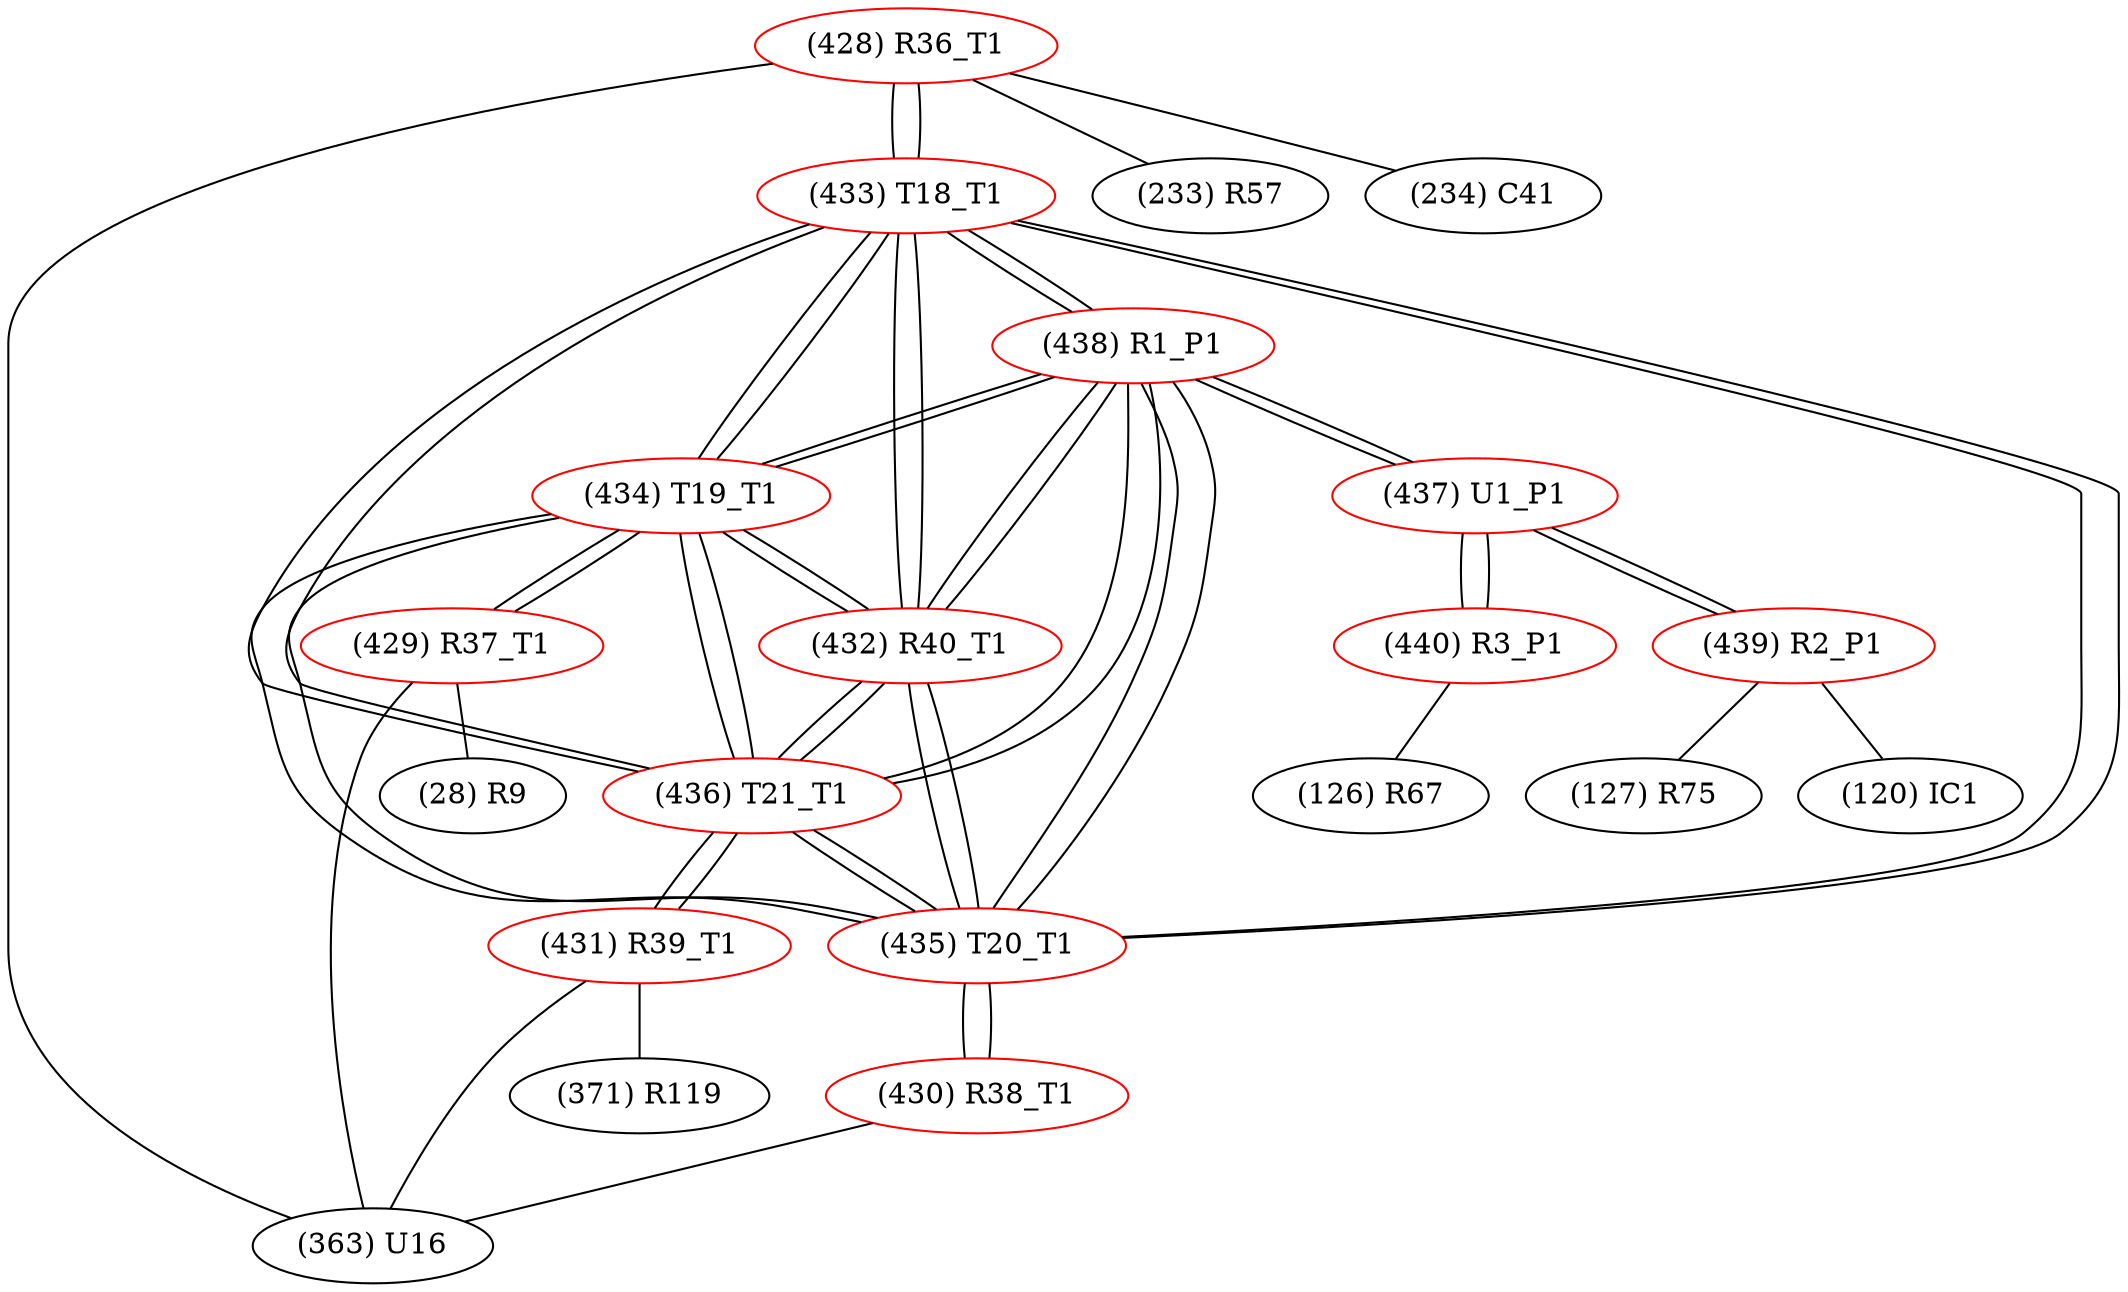 graph {
	428 [label="(428) R36_T1" color=red]
	363 [label="(363) U16"]
	233 [label="(233) R57"]
	234 [label="(234) C41"]
	433 [label="(433) T18_T1"]
	429 [label="(429) R37_T1" color=red]
	363 [label="(363) U16"]
	28 [label="(28) R9"]
	434 [label="(434) T19_T1"]
	430 [label="(430) R38_T1" color=red]
	363 [label="(363) U16"]
	435 [label="(435) T20_T1"]
	431 [label="(431) R39_T1" color=red]
	363 [label="(363) U16"]
	371 [label="(371) R119"]
	436 [label="(436) T21_T1"]
	432 [label="(432) R40_T1" color=red]
	438 [label="(438) R1_P1"]
	433 [label="(433) T18_T1"]
	436 [label="(436) T21_T1"]
	435 [label="(435) T20_T1"]
	434 [label="(434) T19_T1"]
	433 [label="(433) T18_T1" color=red]
	428 [label="(428) R36_T1"]
	438 [label="(438) R1_P1"]
	436 [label="(436) T21_T1"]
	435 [label="(435) T20_T1"]
	434 [label="(434) T19_T1"]
	432 [label="(432) R40_T1"]
	434 [label="(434) T19_T1" color=red]
	429 [label="(429) R37_T1"]
	438 [label="(438) R1_P1"]
	433 [label="(433) T18_T1"]
	436 [label="(436) T21_T1"]
	435 [label="(435) T20_T1"]
	432 [label="(432) R40_T1"]
	435 [label="(435) T20_T1" color=red]
	430 [label="(430) R38_T1"]
	438 [label="(438) R1_P1"]
	433 [label="(433) T18_T1"]
	436 [label="(436) T21_T1"]
	434 [label="(434) T19_T1"]
	432 [label="(432) R40_T1"]
	436 [label="(436) T21_T1" color=red]
	431 [label="(431) R39_T1"]
	438 [label="(438) R1_P1"]
	433 [label="(433) T18_T1"]
	435 [label="(435) T20_T1"]
	434 [label="(434) T19_T1"]
	432 [label="(432) R40_T1"]
	437 [label="(437) U1_P1" color=red]
	440 [label="(440) R3_P1"]
	439 [label="(439) R2_P1"]
	438 [label="(438) R1_P1"]
	438 [label="(438) R1_P1" color=red]
	433 [label="(433) T18_T1"]
	436 [label="(436) T21_T1"]
	435 [label="(435) T20_T1"]
	434 [label="(434) T19_T1"]
	432 [label="(432) R40_T1"]
	437 [label="(437) U1_P1"]
	439 [label="(439) R2_P1" color=red]
	127 [label="(127) R75"]
	120 [label="(120) IC1"]
	437 [label="(437) U1_P1"]
	440 [label="(440) R3_P1" color=red]
	126 [label="(126) R67"]
	437 [label="(437) U1_P1"]
	428 -- 363
	428 -- 233
	428 -- 234
	428 -- 433
	429 -- 363
	429 -- 28
	429 -- 434
	430 -- 363
	430 -- 435
	431 -- 363
	431 -- 371
	431 -- 436
	432 -- 438
	432 -- 433
	432 -- 436
	432 -- 435
	432 -- 434
	433 -- 428
	433 -- 438
	433 -- 436
	433 -- 435
	433 -- 434
	433 -- 432
	434 -- 429
	434 -- 438
	434 -- 433
	434 -- 436
	434 -- 435
	434 -- 432
	435 -- 430
	435 -- 438
	435 -- 433
	435 -- 436
	435 -- 434
	435 -- 432
	436 -- 431
	436 -- 438
	436 -- 433
	436 -- 435
	436 -- 434
	436 -- 432
	437 -- 440
	437 -- 439
	437 -- 438
	438 -- 433
	438 -- 436
	438 -- 435
	438 -- 434
	438 -- 432
	438 -- 437
	439 -- 127
	439 -- 120
	439 -- 437
	440 -- 126
	440 -- 437
}